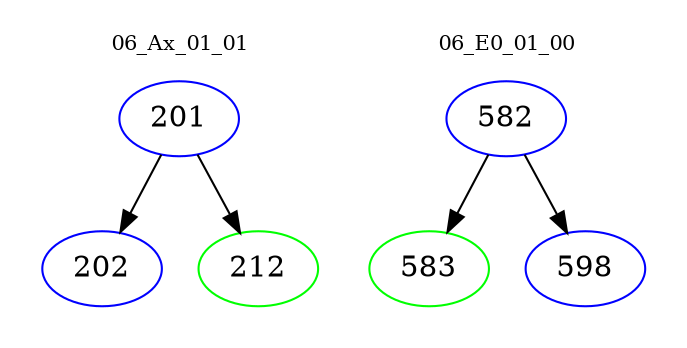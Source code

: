 digraph{
subgraph cluster_0 {
color = white
label = "06_Ax_01_01";
fontsize=10;
T0_201 [label="201", color="blue"]
T0_201 -> T0_202 [color="black"]
T0_202 [label="202", color="blue"]
T0_201 -> T0_212 [color="black"]
T0_212 [label="212", color="green"]
}
subgraph cluster_1 {
color = white
label = "06_E0_01_00";
fontsize=10;
T1_582 [label="582", color="blue"]
T1_582 -> T1_583 [color="black"]
T1_583 [label="583", color="green"]
T1_582 -> T1_598 [color="black"]
T1_598 [label="598", color="blue"]
}
}
